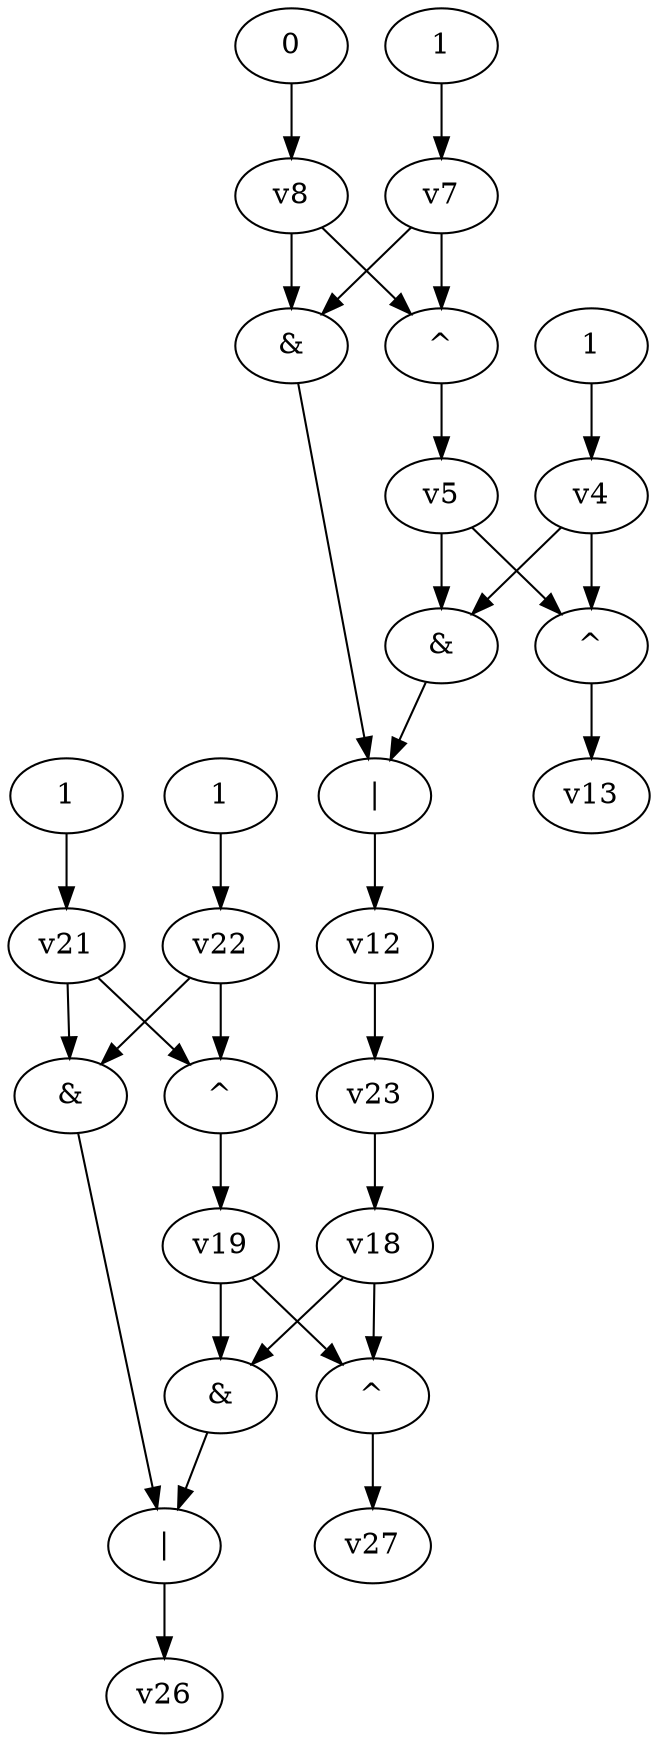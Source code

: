 digraph G { 
v14 [label="|"]; 
v15 [label="&"]; 
v16 [label="&"]; 
v17 [label="^"]; 
v20 [label="^"]; 
v24 [label="1"]; 
v25 [label="1"]; 
v0 [label="|"]; 
v1 [label="&"]; 
v2 [label="&"]; 
v3 [label="^"]; 
v6 [label="^"]; 
v9 [label="1"]; 
v10 [label="1"]; 
v11 [label="0"]; 
v14 -> v26;
v15 -> v14;
v16 -> v14;
v17 -> v27;
v18 -> v17;
v18 -> v15;
v19 -> v17;
v19 -> v15;
v20 -> v19;
v21 -> v20;
v21 -> v16;
v22 -> v20;
v22 -> v16;
v23 -> v18;
v24 -> v21;
v25 -> v22;
v0 -> v12 -> v23;
v1 -> v0;
v2 -> v0;
v3 -> v13;
v4 -> v3;
v4 -> v1;
v5 -> v3;
v5 -> v1;
v6 -> v5;
v7 -> v6;
v7 -> v2;
v8 -> v6;
v8 -> v2;
v9 -> v4;
v10 -> v7;
v11 -> v8;
}